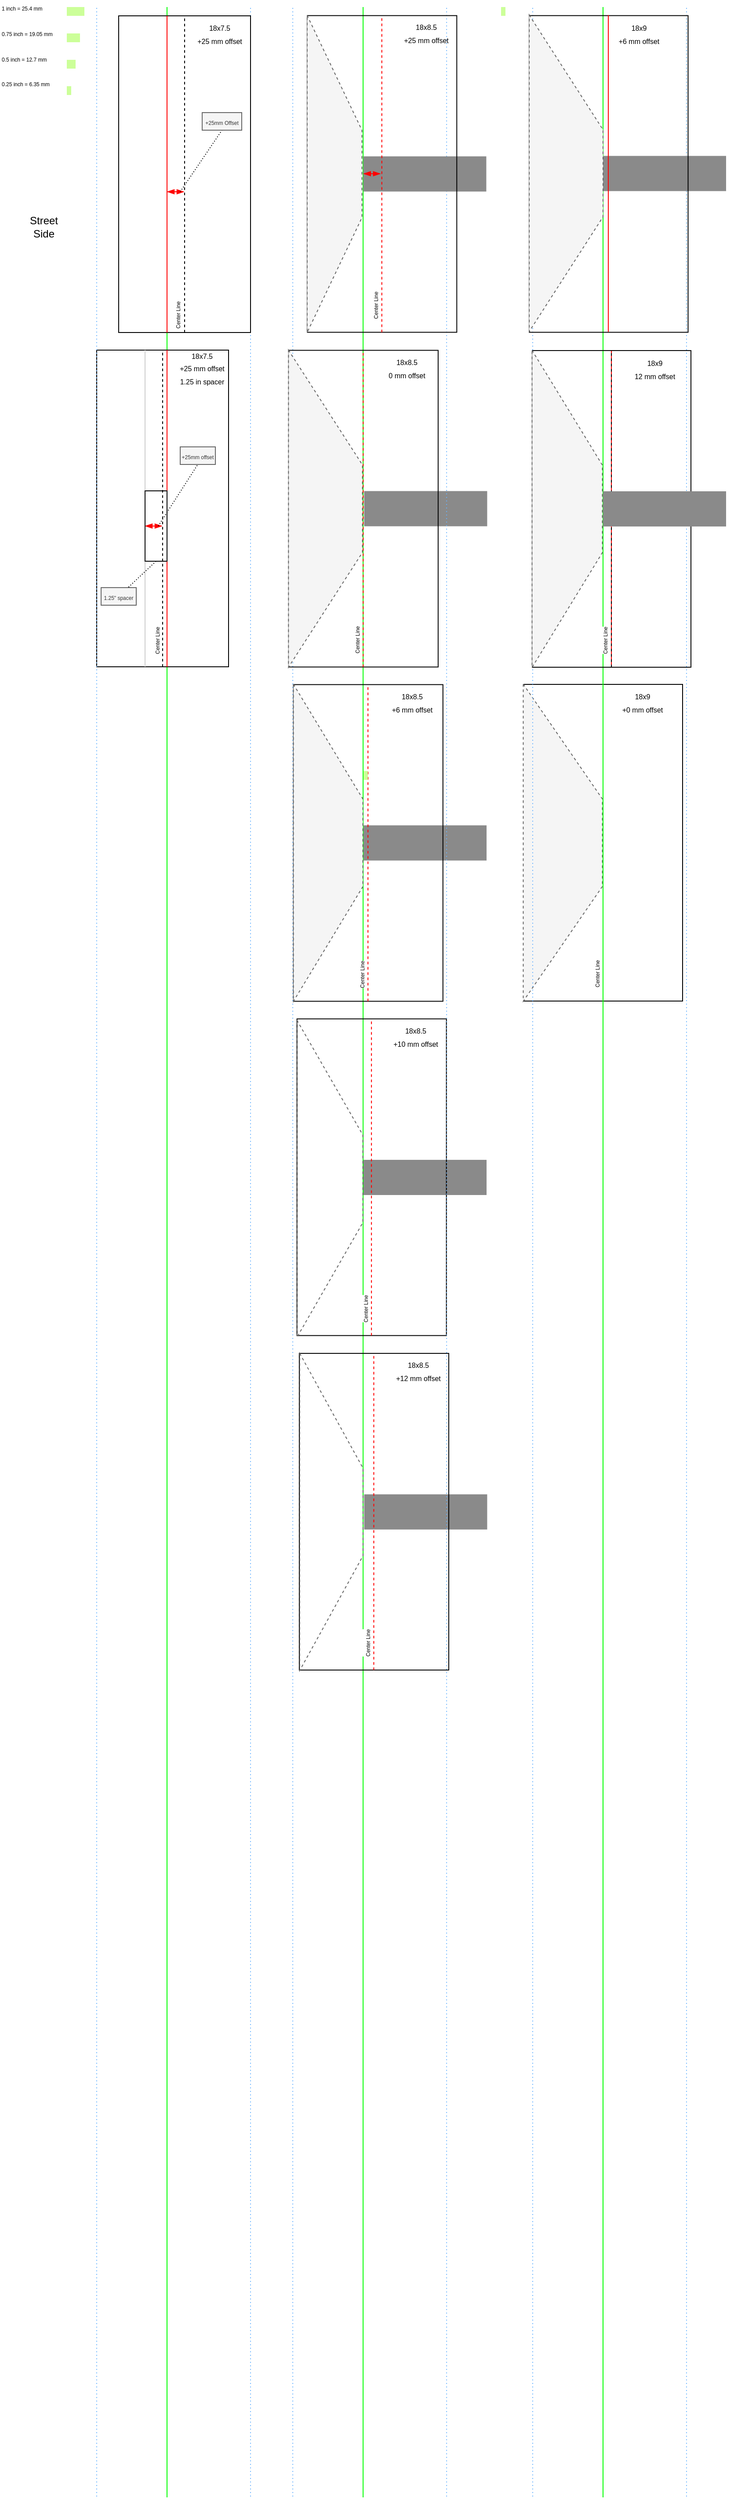 <mxfile version="14.1.2" type="github">
  <diagram id="Tl6y8K_6w0opgfWPzbH6" name="Page-1">
    <mxGraphModel dx="2386" dy="1442" grid="1" gridSize="10" guides="1" tooltips="1" connect="1" arrows="1" fold="1" page="1" pageScale="1" pageWidth="850" pageHeight="1100" math="0" shadow="0">
      <root>
        <mxCell id="0" />
        <mxCell id="1" parent="0" />
        <mxCell id="kSLrb5w7hiMMMBf14vTC-1" value="" style="rounded=0;whiteSpace=wrap;html=1;strokeWidth=1;strokeColor=none;fillColor=#8A8A8A;" vertex="1" parent="1">
          <mxGeometry x="424.23" y="560.26" width="140" height="40" as="geometry" />
        </mxCell>
        <mxCell id="kSLrb5w7hiMMMBf14vTC-2" value="" style="endArrow=none;html=1;strokeWidth=1;strokeColor=#00FF00;" edge="1" parent="1">
          <mxGeometry width="50" height="50" relative="1" as="geometry">
            <mxPoint x="200" y="2841" as="sourcePoint" />
            <mxPoint x="200" y="10" as="targetPoint" />
          </mxGeometry>
        </mxCell>
        <mxCell id="kSLrb5w7hiMMMBf14vTC-3" value="Street Side" style="text;html=1;strokeColor=none;fillColor=none;align=center;verticalAlign=middle;whiteSpace=wrap;rounded=0;" vertex="1" parent="1">
          <mxGeometry x="40" y="250" width="40" height="20" as="geometry" />
        </mxCell>
        <mxCell id="kSLrb5w7hiMMMBf14vTC-4" value="" style="group" vertex="1" connectable="0" parent="1">
          <mxGeometry x="120" y="400" width="160" height="360" as="geometry" />
        </mxCell>
        <mxCell id="kSLrb5w7hiMMMBf14vTC-5" value="" style="rounded=0;whiteSpace=wrap;html=1;" vertex="1" parent="kSLrb5w7hiMMMBf14vTC-4">
          <mxGeometry width="150" height="360" as="geometry" />
        </mxCell>
        <mxCell id="kSLrb5w7hiMMMBf14vTC-6" value="" style="endArrow=none;dashed=1;html=1;" edge="1" parent="kSLrb5w7hiMMMBf14vTC-4">
          <mxGeometry width="50" height="50" relative="1" as="geometry">
            <mxPoint x="75" y="360" as="sourcePoint" />
            <mxPoint x="75" as="targetPoint" />
          </mxGeometry>
        </mxCell>
        <mxCell id="kSLrb5w7hiMMMBf14vTC-7" value="&lt;font style=&quot;font-size: 6px&quot;&gt;Center Line&lt;/font&gt;" style="text;html=1;strokeColor=none;fillColor=none;align=center;verticalAlign=middle;whiteSpace=wrap;rounded=0;rotation=-90;" vertex="1" parent="kSLrb5w7hiMMMBf14vTC-4">
          <mxGeometry x="40" y="320" width="55" height="20" as="geometry" />
        </mxCell>
        <mxCell id="kSLrb5w7hiMMMBf14vTC-8" value="" style="endArrow=none;html=1;strokeColor=#CCCCCC;" edge="1" parent="kSLrb5w7hiMMMBf14vTC-4">
          <mxGeometry width="50" height="50" relative="1" as="geometry">
            <mxPoint x="55" y="360" as="sourcePoint" />
            <mxPoint x="55" as="targetPoint" />
          </mxGeometry>
        </mxCell>
        <mxCell id="kSLrb5w7hiMMMBf14vTC-9" value="" style="endArrow=blockThin;startArrow=blockThin;html=1;strokeColor=#FF0000;endFill=1;startFill=1;" edge="1" parent="kSLrb5w7hiMMMBf14vTC-4">
          <mxGeometry width="50" height="50" relative="1" as="geometry">
            <mxPoint x="55" y="200" as="sourcePoint" />
            <mxPoint x="74.5" y="200" as="targetPoint" />
          </mxGeometry>
        </mxCell>
        <mxCell id="kSLrb5w7hiMMMBf14vTC-10" value="" style="endArrow=none;html=1;strokeWidth=1;dashed=1;dashPattern=1 2;entryX=0.5;entryY=1;entryDx=0;entryDy=0;" edge="1" parent="kSLrb5w7hiMMMBf14vTC-4" target="kSLrb5w7hiMMMBf14vTC-11">
          <mxGeometry width="50" height="50" relative="1" as="geometry">
            <mxPoint x="70" y="200" as="sourcePoint" />
            <mxPoint x="210" y="120" as="targetPoint" />
          </mxGeometry>
        </mxCell>
        <mxCell id="kSLrb5w7hiMMMBf14vTC-11" value="&lt;font style=&quot;font-size: 6px&quot;&gt;+25mm offset&lt;/font&gt;" style="text;html=1;strokeColor=#666666;fillColor=#f5f5f5;align=center;verticalAlign=middle;whiteSpace=wrap;rounded=0;fontColor=#333333;" vertex="1" parent="kSLrb5w7hiMMMBf14vTC-4">
          <mxGeometry x="95" y="110" width="40" height="20" as="geometry" />
        </mxCell>
        <mxCell id="kSLrb5w7hiMMMBf14vTC-12" value="" style="endArrow=none;html=1;strokeColor=#FF0000;" edge="1" parent="kSLrb5w7hiMMMBf14vTC-4">
          <mxGeometry width="50" height="50" relative="1" as="geometry">
            <mxPoint x="80" y="360" as="sourcePoint" />
            <mxPoint x="80" as="targetPoint" />
          </mxGeometry>
        </mxCell>
        <mxCell id="kSLrb5w7hiMMMBf14vTC-13" value="" style="rounded=0;whiteSpace=wrap;html=1;imageHeight=24;imageWidth=20;fillColor=none;" vertex="1" parent="kSLrb5w7hiMMMBf14vTC-4">
          <mxGeometry x="55" y="160" width="25" height="80" as="geometry" />
        </mxCell>
        <mxCell id="kSLrb5w7hiMMMBf14vTC-14" value="&lt;font style=&quot;font-size: 6px&quot;&gt;1.25&quot; spacer&lt;/font&gt;" style="text;html=1;strokeColor=#666666;fillColor=#f5f5f5;align=center;verticalAlign=middle;whiteSpace=wrap;rounded=0;fontColor=#333333;" vertex="1" parent="kSLrb5w7hiMMMBf14vTC-4">
          <mxGeometry x="5" y="270" width="40" height="20" as="geometry" />
        </mxCell>
        <mxCell id="kSLrb5w7hiMMMBf14vTC-15" value="" style="endArrow=none;html=1;strokeWidth=1;dashed=1;dashPattern=1 2;exitX=0.5;exitY=1;exitDx=0;exitDy=0;" edge="1" parent="kSLrb5w7hiMMMBf14vTC-4" source="kSLrb5w7hiMMMBf14vTC-13" target="kSLrb5w7hiMMMBf14vTC-14">
          <mxGeometry width="50" height="50" relative="1" as="geometry">
            <mxPoint x="80" y="210" as="sourcePoint" />
            <mxPoint x="125.0" y="140" as="targetPoint" />
          </mxGeometry>
        </mxCell>
        <mxCell id="kSLrb5w7hiMMMBf14vTC-16" value="&lt;span style=&quot;font-size: 8px&quot;&gt;18x7.5&lt;/span&gt;&lt;br style=&quot;font-size: 8px&quot;&gt;&lt;span style=&quot;font-size: 8px&quot;&gt;+25 mm offset&lt;br&gt;1.25 in spacer&lt;br&gt;&lt;/span&gt;" style="text;html=1;strokeColor=none;fillColor=none;align=center;verticalAlign=middle;whiteSpace=wrap;rounded=0;" vertex="1" parent="kSLrb5w7hiMMMBf14vTC-4">
          <mxGeometry x="80" y="10" width="80" height="20" as="geometry" />
        </mxCell>
        <mxCell id="kSLrb5w7hiMMMBf14vTC-17" value="" style="endArrow=none;dashed=1;html=1;dashPattern=1 3;strokeWidth=1;strokeColor=#66B2FF;" edge="1" parent="1">
          <mxGeometry width="50" height="50" relative="1" as="geometry">
            <mxPoint x="295" y="2840" as="sourcePoint" />
            <mxPoint x="295" y="10" as="targetPoint" />
          </mxGeometry>
        </mxCell>
        <mxCell id="kSLrb5w7hiMMMBf14vTC-18" value="" style="endArrow=none;dashed=1;html=1;dashPattern=1 3;strokeWidth=1;strokeColor=#66B2FF;" edge="1" parent="1">
          <mxGeometry width="50" height="50" relative="1" as="geometry">
            <mxPoint x="120" y="2840" as="sourcePoint" />
            <mxPoint x="120" y="10" as="targetPoint" />
          </mxGeometry>
        </mxCell>
        <mxCell id="kSLrb5w7hiMMMBf14vTC-19" value="" style="group" vertex="1" connectable="0" parent="1">
          <mxGeometry x="590" y="840" width="230.5" height="360" as="geometry" />
        </mxCell>
        <mxCell id="kSLrb5w7hiMMMBf14vTC-20" value="" style="endArrow=none;html=1;strokeColor=#FF0000;" edge="1" parent="kSLrb5w7hiMMMBf14vTC-19">
          <mxGeometry width="50" height="50" relative="1" as="geometry">
            <mxPoint x="106" y="300" as="sourcePoint" />
            <mxPoint x="106" y="-60" as="targetPoint" />
          </mxGeometry>
        </mxCell>
        <mxCell id="kSLrb5w7hiMMMBf14vTC-21" value="" style="rounded=0;whiteSpace=wrap;html=1;fillColor=none;" vertex="1" parent="kSLrb5w7hiMMMBf14vTC-19">
          <mxGeometry x="16" y="-60" width="180.5" height="360" as="geometry" />
        </mxCell>
        <mxCell id="kSLrb5w7hiMMMBf14vTC-22" value="" style="endArrow=none;dashed=1;html=1;" edge="1" parent="kSLrb5w7hiMMMBf14vTC-19">
          <mxGeometry width="50" height="50" relative="1" as="geometry">
            <mxPoint x="106" y="300" as="sourcePoint" />
            <mxPoint x="106" y="-60" as="targetPoint" />
          </mxGeometry>
        </mxCell>
        <mxCell id="kSLrb5w7hiMMMBf14vTC-23" value="&lt;font style=&quot;font-size: 6px&quot;&gt;Center Line&lt;/font&gt;" style="edgeLabel;html=1;align=center;verticalAlign=middle;resizable=0;points=[];rotation=-90;" vertex="1" connectable="0" parent="kSLrb5w7hiMMMBf14vTC-22">
          <mxGeometry x="0.927" relative="1" as="geometry">
            <mxPoint x="-8.5" y="316.86" as="offset" />
          </mxGeometry>
        </mxCell>
        <mxCell id="kSLrb5w7hiMMMBf14vTC-24" value="&lt;font style=&quot;font-size: 8px&quot;&gt;18x9&lt;br&gt;+0 mm offset&lt;/font&gt;" style="text;html=1;strokeColor=none;fillColor=none;align=center;verticalAlign=middle;whiteSpace=wrap;rounded=0;" vertex="1" parent="kSLrb5w7hiMMMBf14vTC-19">
          <mxGeometry x="116" y="-50" width="70" height="20" as="geometry" />
        </mxCell>
        <mxCell id="kSLrb5w7hiMMMBf14vTC-25" value="" style="shape=trapezoid;perimeter=trapezoidPerimeter;whiteSpace=wrap;html=1;fixedSize=1;strokeWidth=1;rotation=90;fillColor=#f5f5f5;strokeColor=#666666;fontColor=#333333;size=130.5;dashed=1;" vertex="1" parent="kSLrb5w7hiMMMBf14vTC-19">
          <mxGeometry x="-120" y="75" width="360.5" height="90" as="geometry" />
        </mxCell>
        <mxCell id="kSLrb5w7hiMMMBf14vTC-26" value="" style="endArrow=none;html=1;strokeWidth=1;strokeColor=#00FF00;" edge="1" parent="1">
          <mxGeometry width="50" height="50" relative="1" as="geometry">
            <mxPoint x="423.06" y="2841" as="sourcePoint" />
            <mxPoint x="423.06" y="10" as="targetPoint" />
          </mxGeometry>
        </mxCell>
        <mxCell id="kSLrb5w7hiMMMBf14vTC-27" value="" style="endArrow=none;dashed=1;html=1;dashPattern=1 3;strokeWidth=1;strokeColor=#66B2FF;" edge="1" parent="1">
          <mxGeometry width="50" height="50" relative="1" as="geometry">
            <mxPoint x="343.06" y="2840" as="sourcePoint" />
            <mxPoint x="343.06" y="10" as="targetPoint" />
          </mxGeometry>
        </mxCell>
        <mxCell id="kSLrb5w7hiMMMBf14vTC-28" value="" style="rounded=0;whiteSpace=wrap;html=1;" vertex="1" parent="1">
          <mxGeometry x="145" y="20" width="150" height="360" as="geometry" />
        </mxCell>
        <mxCell id="kSLrb5w7hiMMMBf14vTC-29" value="" style="endArrow=none;dashed=1;html=1;" edge="1" parent="1">
          <mxGeometry width="50" height="50" relative="1" as="geometry">
            <mxPoint x="220" y="380" as="sourcePoint" />
            <mxPoint x="220" y="20" as="targetPoint" />
          </mxGeometry>
        </mxCell>
        <mxCell id="kSLrb5w7hiMMMBf14vTC-30" value="&lt;font style=&quot;font-size: 6px&quot;&gt;Center Line&lt;/font&gt;" style="text;html=1;strokeColor=none;fillColor=none;align=center;verticalAlign=middle;whiteSpace=wrap;rounded=0;rotation=-90;" vertex="1" parent="1">
          <mxGeometry x="191" y="350" width="40" height="20" as="geometry" />
        </mxCell>
        <mxCell id="kSLrb5w7hiMMMBf14vTC-31" value="" style="endArrow=none;html=1;strokeColor=#FF0000;" edge="1" parent="1">
          <mxGeometry width="50" height="50" relative="1" as="geometry">
            <mxPoint x="200" y="380" as="sourcePoint" />
            <mxPoint x="200" y="20" as="targetPoint" />
          </mxGeometry>
        </mxCell>
        <mxCell id="kSLrb5w7hiMMMBf14vTC-32" value="" style="endArrow=blockThin;startArrow=blockThin;html=1;strokeColor=#FF0000;endFill=1;startFill=1;" edge="1" parent="1">
          <mxGeometry width="50" height="50" relative="1" as="geometry">
            <mxPoint x="200" y="220" as="sourcePoint" />
            <mxPoint x="219.5" y="220" as="targetPoint" />
          </mxGeometry>
        </mxCell>
        <mxCell id="kSLrb5w7hiMMMBf14vTC-33" value="" style="endArrow=none;html=1;strokeWidth=1;dashed=1;dashPattern=1 2;entryX=0.5;entryY=1;entryDx=0;entryDy=0;" edge="1" parent="1" target="kSLrb5w7hiMMMBf14vTC-34">
          <mxGeometry width="50" height="50" relative="1" as="geometry">
            <mxPoint x="215" y="220" as="sourcePoint" />
            <mxPoint x="355" y="140" as="targetPoint" />
          </mxGeometry>
        </mxCell>
        <mxCell id="kSLrb5w7hiMMMBf14vTC-34" value="&lt;font style=&quot;font-size: 6px&quot;&gt;+25mm Offset&lt;/font&gt;" style="text;html=1;strokeColor=#666666;fillColor=#f5f5f5;align=center;verticalAlign=middle;whiteSpace=wrap;rounded=0;fontColor=#333333;" vertex="1" parent="1">
          <mxGeometry x="240" y="130" width="45" height="20" as="geometry" />
        </mxCell>
        <mxCell id="kSLrb5w7hiMMMBf14vTC-35" value="&lt;span style=&quot;font-size: 8px&quot;&gt;18x7.5&lt;/span&gt;&lt;br style=&quot;font-size: 8px&quot;&gt;&lt;span style=&quot;font-size: 8px&quot;&gt;+25 mm offset&lt;/span&gt;" style="text;html=1;strokeColor=none;fillColor=none;align=center;verticalAlign=middle;whiteSpace=wrap;rounded=0;" vertex="1" parent="1">
          <mxGeometry x="225" y="30" width="70" height="20" as="geometry" />
        </mxCell>
        <mxCell id="kSLrb5w7hiMMMBf14vTC-36" value="" style="rounded=0;whiteSpace=wrap;html=1;strokeWidth=1;strokeColor=none;fillColor=#8A8A8A;" vertex="1" parent="1">
          <mxGeometry x="423.52" y="1320.51" width="140" height="40" as="geometry" />
        </mxCell>
        <mxCell id="kSLrb5w7hiMMMBf14vTC-37" value="" style="rounded=0;whiteSpace=wrap;html=1;strokeWidth=1;strokeColor=none;fillColor=#8A8A8A;" vertex="1" parent="1">
          <mxGeometry x="424.23" y="1700.76" width="140" height="40" as="geometry" />
        </mxCell>
        <mxCell id="kSLrb5w7hiMMMBf14vTC-38" value="" style="group" vertex="1" connectable="0" parent="1">
          <mxGeometry x="350.52" y="1540.51" width="170" height="360.54" as="geometry" />
        </mxCell>
        <mxCell id="kSLrb5w7hiMMMBf14vTC-39" value="" style="rounded=0;whiteSpace=wrap;html=1;fillColor=none;" vertex="1" parent="kSLrb5w7hiMMMBf14vTC-38">
          <mxGeometry width="170" height="360" as="geometry" />
        </mxCell>
        <mxCell id="kSLrb5w7hiMMMBf14vTC-40" value="" style="endArrow=none;dashed=1;html=1;strokeColor=#FF0000;" edge="1" parent="kSLrb5w7hiMMMBf14vTC-38">
          <mxGeometry width="50" height="50" relative="1" as="geometry">
            <mxPoint x="84.71" y="360" as="sourcePoint" />
            <mxPoint x="84.71" as="targetPoint" />
          </mxGeometry>
        </mxCell>
        <mxCell id="kSLrb5w7hiMMMBf14vTC-41" value="&lt;font style=&quot;font-size: 6px&quot;&gt;Center Line&lt;/font&gt;" style="edgeLabel;html=1;align=center;verticalAlign=middle;resizable=0;points=[];rotation=-90;" vertex="1" connectable="0" parent="kSLrb5w7hiMMMBf14vTC-40">
          <mxGeometry x="0.927" relative="1" as="geometry">
            <mxPoint x="-8.5" y="316.86" as="offset" />
          </mxGeometry>
        </mxCell>
        <mxCell id="kSLrb5w7hiMMMBf14vTC-42" value="" style="shape=trapezoid;perimeter=trapezoidPerimeter;whiteSpace=wrap;html=1;fixedSize=1;strokeWidth=1;rotation=90;strokeColor=#666666;fontColor=#333333;size=130.5;dashed=1;fillColor=none;" vertex="1" parent="kSLrb5w7hiMMMBf14vTC-38">
          <mxGeometry x="-143.79" y="144.29" width="360.5" height="72" as="geometry" />
        </mxCell>
        <mxCell id="kSLrb5w7hiMMMBf14vTC-43" value="&lt;font style=&quot;font-size: 8px&quot;&gt;18x8.5&lt;br&gt;+12 mm offset&lt;/font&gt;" style="text;html=1;strokeColor=none;fillColor=none;align=center;verticalAlign=middle;whiteSpace=wrap;rounded=0;" vertex="1" parent="kSLrb5w7hiMMMBf14vTC-38">
          <mxGeometry x="100" y="9.75" width="70" height="20" as="geometry" />
        </mxCell>
        <mxCell id="kSLrb5w7hiMMMBf14vTC-44" value="" style="group" vertex="1" connectable="0" parent="1">
          <mxGeometry x="347.85" y="1160.26" width="170" height="360.54" as="geometry" />
        </mxCell>
        <mxCell id="kSLrb5w7hiMMMBf14vTC-45" value="" style="group" vertex="1" connectable="0" parent="kSLrb5w7hiMMMBf14vTC-44">
          <mxGeometry width="170" height="360.54" as="geometry" />
        </mxCell>
        <mxCell id="kSLrb5w7hiMMMBf14vTC-46" value="" style="rounded=0;whiteSpace=wrap;html=1;fillColor=none;" vertex="1" parent="kSLrb5w7hiMMMBf14vTC-45">
          <mxGeometry width="170" height="360" as="geometry" />
        </mxCell>
        <mxCell id="kSLrb5w7hiMMMBf14vTC-47" value="" style="endArrow=none;dashed=1;html=1;strokeColor=#FF0000;" edge="1" parent="kSLrb5w7hiMMMBf14vTC-45">
          <mxGeometry width="50" height="50" relative="1" as="geometry">
            <mxPoint x="84.71" y="360" as="sourcePoint" />
            <mxPoint x="84.71" as="targetPoint" />
          </mxGeometry>
        </mxCell>
        <mxCell id="kSLrb5w7hiMMMBf14vTC-48" value="&lt;font style=&quot;font-size: 6px&quot;&gt;Center Line&lt;/font&gt;" style="edgeLabel;html=1;align=center;verticalAlign=middle;resizable=0;points=[];rotation=-90;" vertex="1" connectable="0" parent="kSLrb5w7hiMMMBf14vTC-47">
          <mxGeometry x="0.927" relative="1" as="geometry">
            <mxPoint x="-8.5" y="316.86" as="offset" />
          </mxGeometry>
        </mxCell>
        <mxCell id="kSLrb5w7hiMMMBf14vTC-49" value="" style="shape=trapezoid;perimeter=trapezoidPerimeter;whiteSpace=wrap;html=1;fixedSize=1;strokeWidth=1;rotation=90;strokeColor=#666666;fontColor=#333333;size=130.5;dashed=1;fillColor=none;" vertex="1" parent="kSLrb5w7hiMMMBf14vTC-45">
          <mxGeometry x="-142.79" y="144.29" width="360.5" height="75" as="geometry" />
        </mxCell>
        <mxCell id="kSLrb5w7hiMMMBf14vTC-50" value="&lt;font style=&quot;font-size: 8px&quot;&gt;18x8.5&lt;br&gt;+10 mm offset&lt;/font&gt;" style="text;html=1;strokeColor=none;fillColor=none;align=center;verticalAlign=middle;whiteSpace=wrap;rounded=0;" vertex="1" parent="kSLrb5w7hiMMMBf14vTC-45">
          <mxGeometry x="100" y="9.75" width="70" height="20" as="geometry" />
        </mxCell>
        <mxCell id="kSLrb5w7hiMMMBf14vTC-51" value="" style="rounded=0;whiteSpace=wrap;html=1;strokeWidth=1;strokeColor=none;fillColor=#8A8A8A;" vertex="1" parent="1">
          <mxGeometry x="423.52" y="940.25" width="140" height="40" as="geometry" />
        </mxCell>
        <mxCell id="kSLrb5w7hiMMMBf14vTC-52" value="" style="group" vertex="1" connectable="0" parent="1">
          <mxGeometry x="343.81" y="779.84" width="170.08" height="360.5" as="geometry" />
        </mxCell>
        <mxCell id="kSLrb5w7hiMMMBf14vTC-53" value="" style="group" vertex="1" connectable="0" parent="kSLrb5w7hiMMMBf14vTC-52">
          <mxGeometry width="170.08" height="360.5" as="geometry" />
        </mxCell>
        <mxCell id="kSLrb5w7hiMMMBf14vTC-54" value="" style="rounded=0;whiteSpace=wrap;html=1;fillColor=none;" vertex="1" parent="kSLrb5w7hiMMMBf14vTC-53">
          <mxGeometry x="0.08" y="0.41" width="170" height="360" as="geometry" />
        </mxCell>
        <mxCell id="kSLrb5w7hiMMMBf14vTC-55" value="" style="endArrow=none;dashed=1;html=1;strokeColor=#FF0000;" edge="1" parent="kSLrb5w7hiMMMBf14vTC-53">
          <mxGeometry width="50" height="50" relative="1" as="geometry">
            <mxPoint x="84.79" y="360.41" as="sourcePoint" />
            <mxPoint x="84.79" y="0.41" as="targetPoint" />
          </mxGeometry>
        </mxCell>
        <mxCell id="kSLrb5w7hiMMMBf14vTC-56" value="&lt;font style=&quot;font-size: 6px&quot;&gt;Center Line&lt;/font&gt;" style="edgeLabel;html=1;align=center;verticalAlign=middle;resizable=0;points=[];rotation=-90;" vertex="1" connectable="0" parent="kSLrb5w7hiMMMBf14vTC-55">
          <mxGeometry x="0.927" relative="1" as="geometry">
            <mxPoint x="-8.5" y="316.86" as="offset" />
          </mxGeometry>
        </mxCell>
        <mxCell id="kSLrb5w7hiMMMBf14vTC-57" value="" style="shape=trapezoid;perimeter=trapezoidPerimeter;whiteSpace=wrap;html=1;fixedSize=1;strokeWidth=1;rotation=90;fillColor=#f5f5f5;strokeColor=#666666;fontColor=#333333;size=130.5;dashed=1;" vertex="1" parent="kSLrb5w7hiMMMBf14vTC-53">
          <mxGeometry x="-140.75" y="140.75" width="360.5" height="79" as="geometry" />
        </mxCell>
        <mxCell id="kSLrb5w7hiMMMBf14vTC-58" value="&lt;font style=&quot;font-size: 8px&quot;&gt;18x8.5&lt;br&gt;+6 mm offset&lt;/font&gt;" style="text;html=1;strokeColor=none;fillColor=none;align=center;verticalAlign=middle;whiteSpace=wrap;rounded=0;" vertex="1" parent="kSLrb5w7hiMMMBf14vTC-53">
          <mxGeometry x="100.08" y="10.16" width="70" height="20" as="geometry" />
        </mxCell>
        <mxCell id="kSLrb5w7hiMMMBf14vTC-59" value="" style="rounded=0;whiteSpace=wrap;html=1;strokeWidth=1;fillColor=#CCFF99;strokeColor=none;" vertex="1" parent="kSLrb5w7hiMMMBf14vTC-53">
          <mxGeometry x="79.71" y="98.67" width="5" height="10" as="geometry" />
        </mxCell>
        <mxCell id="kSLrb5w7hiMMMBf14vTC-60" value="" style="group" vertex="1" connectable="0" parent="1">
          <mxGeometry x="338.185" y="400.005" width="170.245" height="360.5" as="geometry" />
        </mxCell>
        <mxCell id="kSLrb5w7hiMMMBf14vTC-61" value="" style="group" vertex="1" connectable="0" parent="kSLrb5w7hiMMMBf14vTC-60">
          <mxGeometry width="170.245" height="360.5" as="geometry" />
        </mxCell>
        <mxCell id="kSLrb5w7hiMMMBf14vTC-62" value="" style="group" vertex="1" connectable="0" parent="kSLrb5w7hiMMMBf14vTC-61">
          <mxGeometry width="170.245" height="360.5" as="geometry" />
        </mxCell>
        <mxCell id="kSLrb5w7hiMMMBf14vTC-63" value="" style="rounded=0;whiteSpace=wrap;html=1;fillColor=none;" vertex="1" parent="kSLrb5w7hiMMMBf14vTC-62">
          <mxGeometry x="0.245" y="0.245" width="170" height="360" as="geometry" />
        </mxCell>
        <mxCell id="kSLrb5w7hiMMMBf14vTC-64" value="" style="endArrow=none;dashed=1;html=1;strokeColor=#FF0000;" edge="1" parent="kSLrb5w7hiMMMBf14vTC-62">
          <mxGeometry width="50" height="50" relative="1" as="geometry">
            <mxPoint x="84.955" y="360.245" as="sourcePoint" />
            <mxPoint x="84.955" y="0.245" as="targetPoint" />
          </mxGeometry>
        </mxCell>
        <mxCell id="kSLrb5w7hiMMMBf14vTC-65" value="&lt;font style=&quot;font-size: 6px&quot;&gt;Center Line&lt;/font&gt;" style="edgeLabel;html=1;align=center;verticalAlign=middle;resizable=0;points=[];rotation=-90;" vertex="1" connectable="0" parent="kSLrb5w7hiMMMBf14vTC-64">
          <mxGeometry x="0.927" relative="1" as="geometry">
            <mxPoint x="-8.5" y="316.86" as="offset" />
          </mxGeometry>
        </mxCell>
        <mxCell id="kSLrb5w7hiMMMBf14vTC-66" value="" style="shape=trapezoid;perimeter=trapezoidPerimeter;whiteSpace=wrap;html=1;fixedSize=1;strokeWidth=1;rotation=90;fillColor=#f5f5f5;strokeColor=#666666;fontColor=#333333;size=130.5;dashed=1;" vertex="1" parent="kSLrb5w7hiMMMBf14vTC-62">
          <mxGeometry x="-138.185" y="138.185" width="360.5" height="84.13" as="geometry" />
        </mxCell>
        <mxCell id="kSLrb5w7hiMMMBf14vTC-67" value="&lt;font style=&quot;font-size: 8px&quot;&gt;18x8.5&lt;br&gt;0 mm offset&lt;/font&gt;" style="text;html=1;strokeColor=none;fillColor=none;align=center;verticalAlign=middle;whiteSpace=wrap;rounded=0;" vertex="1" parent="kSLrb5w7hiMMMBf14vTC-62">
          <mxGeometry x="100.245" y="9.995" width="70" height="20" as="geometry" />
        </mxCell>
        <mxCell id="kSLrb5w7hiMMMBf14vTC-68" value="" style="endArrow=none;dashed=1;html=1;dashPattern=1 3;strokeWidth=1;strokeColor=#66B2FF;" edge="1" parent="1">
          <mxGeometry width="50" height="50" relative="1" as="geometry">
            <mxPoint x="518.06" y="2840" as="sourcePoint" />
            <mxPoint x="518.06" y="10" as="targetPoint" />
          </mxGeometry>
        </mxCell>
        <mxCell id="kSLrb5w7hiMMMBf14vTC-69" value="" style="endArrow=none;html=1;strokeWidth=1;strokeColor=#00FF00;" edge="1" parent="1">
          <mxGeometry width="50" height="50" relative="1" as="geometry">
            <mxPoint x="696" y="2841" as="sourcePoint" />
            <mxPoint x="696" y="10" as="targetPoint" />
          </mxGeometry>
        </mxCell>
        <mxCell id="kSLrb5w7hiMMMBf14vTC-70" value="" style="endArrow=none;dashed=1;html=1;dashPattern=1 3;strokeWidth=1;strokeColor=#66B2FF;" edge="1" parent="1">
          <mxGeometry width="50" height="50" relative="1" as="geometry">
            <mxPoint x="791" y="2840" as="sourcePoint" />
            <mxPoint x="791" y="10" as="targetPoint" />
          </mxGeometry>
        </mxCell>
        <mxCell id="kSLrb5w7hiMMMBf14vTC-71" value="" style="endArrow=none;dashed=1;html=1;dashPattern=1 3;strokeWidth=1;strokeColor=#66B2FF;" edge="1" parent="1">
          <mxGeometry width="50" height="50" relative="1" as="geometry">
            <mxPoint x="616" y="2840" as="sourcePoint" />
            <mxPoint x="616" y="10" as="targetPoint" />
          </mxGeometry>
        </mxCell>
        <mxCell id="kSLrb5w7hiMMMBf14vTC-72" value="&lt;font&gt;&lt;font style=&quot;font-size: 6px&quot;&gt;&lt;font&gt;1 inch = 25.4 mm&lt;br&gt;&lt;br&gt;0.75 inch = 19.05 mm&lt;br&gt;&lt;br&gt;0.5 inch = 12.7 mm&lt;br&gt;&lt;br&gt;0.25 inch = 6.35 mm&lt;/font&gt;&lt;br&gt;&lt;/font&gt;&lt;br&gt;&lt;/font&gt;" style="text;html=1;strokeColor=none;fillColor=none;align=left;verticalAlign=middle;whiteSpace=wrap;rounded=0;" vertex="1" parent="1">
          <mxGeometry x="10" y="30" width="120" height="59.5" as="geometry" />
        </mxCell>
        <mxCell id="kSLrb5w7hiMMMBf14vTC-73" value="" style="rounded=0;whiteSpace=wrap;html=1;strokeWidth=1;fillColor=#CCFF99;strokeColor=none;" vertex="1" parent="1">
          <mxGeometry x="86" y="10" width="20" height="10" as="geometry" />
        </mxCell>
        <mxCell id="kSLrb5w7hiMMMBf14vTC-74" value="" style="rounded=0;whiteSpace=wrap;html=1;strokeWidth=1;fillColor=#CCFF99;strokeColor=none;" vertex="1" parent="1">
          <mxGeometry x="86" y="40" width="15" height="10" as="geometry" />
        </mxCell>
        <mxCell id="kSLrb5w7hiMMMBf14vTC-75" value="" style="rounded=0;whiteSpace=wrap;html=1;strokeWidth=1;fillColor=#CCFF99;strokeColor=none;" vertex="1" parent="1">
          <mxGeometry x="86" y="70" width="10" height="10" as="geometry" />
        </mxCell>
        <mxCell id="kSLrb5w7hiMMMBf14vTC-76" value="" style="rounded=0;whiteSpace=wrap;html=1;strokeWidth=1;fillColor=#CCFF99;strokeColor=none;" vertex="1" parent="1">
          <mxGeometry x="86" y="100" width="5" height="10" as="geometry" />
        </mxCell>
        <mxCell id="kSLrb5w7hiMMMBf14vTC-77" value="" style="rounded=0;whiteSpace=wrap;html=1;strokeWidth=1;fillColor=#CCFF99;strokeColor=none;" vertex="1" parent="1">
          <mxGeometry x="580" y="10" width="5" height="10" as="geometry" />
        </mxCell>
        <mxCell id="kSLrb5w7hiMMMBf14vTC-78" value="" style="rounded=0;whiteSpace=wrap;html=1;strokeWidth=1;strokeColor=none;fillColor=#8A8A8A;" vertex="1" parent="1">
          <mxGeometry x="423.23" y="179.74" width="140" height="40" as="geometry" />
        </mxCell>
        <mxCell id="kSLrb5w7hiMMMBf14vTC-79" value="" style="group" vertex="1" connectable="0" parent="1">
          <mxGeometry x="359.41" y="19.49" width="170.24" height="360.5" as="geometry" />
        </mxCell>
        <mxCell id="kSLrb5w7hiMMMBf14vTC-80" value="" style="rounded=0;whiteSpace=wrap;html=1;fillColor=none;" vertex="1" parent="kSLrb5w7hiMMMBf14vTC-79">
          <mxGeometry x="0.24" y="0.25" width="170" height="360" as="geometry" />
        </mxCell>
        <mxCell id="kSLrb5w7hiMMMBf14vTC-81" value="" style="endArrow=none;dashed=1;html=1;strokeColor=#FF0000;" edge="1" parent="kSLrb5w7hiMMMBf14vTC-79">
          <mxGeometry width="50" height="50" relative="1" as="geometry">
            <mxPoint x="84.95" y="360.25" as="sourcePoint" />
            <mxPoint x="84.95" y="0.25" as="targetPoint" />
          </mxGeometry>
        </mxCell>
        <mxCell id="kSLrb5w7hiMMMBf14vTC-82" value="&lt;font style=&quot;font-size: 6px&quot;&gt;Center Line&lt;/font&gt;" style="edgeLabel;html=1;align=center;verticalAlign=middle;resizable=0;points=[];rotation=-90;" vertex="1" connectable="0" parent="kSLrb5w7hiMMMBf14vTC-81">
          <mxGeometry x="0.927" relative="1" as="geometry">
            <mxPoint x="-8.5" y="316.86" as="offset" />
          </mxGeometry>
        </mxCell>
        <mxCell id="kSLrb5w7hiMMMBf14vTC-83" value="" style="shape=trapezoid;perimeter=trapezoidPerimeter;whiteSpace=wrap;html=1;fixedSize=1;strokeWidth=1;rotation=90;fillColor=#f5f5f5;strokeColor=#666666;fontColor=#333333;size=130.5;dashed=1;" vertex="1" parent="kSLrb5w7hiMMMBf14vTC-79">
          <mxGeometry x="-149.095" y="149.095" width="360.5" height="62.31" as="geometry" />
        </mxCell>
        <mxCell id="kSLrb5w7hiMMMBf14vTC-84" value="&lt;font style=&quot;font-size: 8px&quot;&gt;18x8.5&lt;br&gt;+25 mm offset&lt;/font&gt;" style="text;html=1;strokeColor=none;fillColor=none;align=center;verticalAlign=middle;whiteSpace=wrap;rounded=0;" vertex="1" parent="kSLrb5w7hiMMMBf14vTC-79">
          <mxGeometry x="100.24" y="10.0" width="70" height="20" as="geometry" />
        </mxCell>
        <mxCell id="kSLrb5w7hiMMMBf14vTC-85" value="" style="endArrow=blockThin;startArrow=blockThin;html=1;strokeColor=#FF0000;endFill=1;startFill=1;" edge="1" parent="kSLrb5w7hiMMMBf14vTC-79">
          <mxGeometry width="50" height="50" relative="1" as="geometry">
            <mxPoint x="63.99" y="180.02" as="sourcePoint" />
            <mxPoint x="83.49" y="180.02" as="targetPoint" />
          </mxGeometry>
        </mxCell>
        <mxCell id="kSLrb5w7hiMMMBf14vTC-86" value="" style="rounded=0;whiteSpace=wrap;html=1;strokeWidth=1;strokeColor=none;fillColor=#8A8A8A;" vertex="1" parent="1">
          <mxGeometry x="696" y="179.24" width="140" height="40" as="geometry" />
        </mxCell>
        <mxCell id="kSLrb5w7hiMMMBf14vTC-87" value="" style="group" vertex="1" connectable="0" parent="1">
          <mxGeometry x="612" y="19" width="180.76" height="360.75" as="geometry" />
        </mxCell>
        <mxCell id="kSLrb5w7hiMMMBf14vTC-88" value="" style="rounded=0;whiteSpace=wrap;html=1;fillColor=none;" vertex="1" parent="kSLrb5w7hiMMMBf14vTC-87">
          <mxGeometry x="0.26" y="0.75" width="180.5" height="360" as="geometry" />
        </mxCell>
        <mxCell id="kSLrb5w7hiMMMBf14vTC-89" value="" style="shape=trapezoid;perimeter=trapezoidPerimeter;whiteSpace=wrap;html=1;fixedSize=1;strokeWidth=1;rotation=90;fillColor=#f5f5f5;strokeColor=#666666;fontColor=#333333;size=130.5;dashed=1;" vertex="1" parent="kSLrb5w7hiMMMBf14vTC-87">
          <mxGeometry x="-138" y="138" width="360" height="84" as="geometry" />
        </mxCell>
        <mxCell id="kSLrb5w7hiMMMBf14vTC-90" value="" style="endArrow=none;html=1;strokeColor=#FF0000;" edge="1" parent="kSLrb5w7hiMMMBf14vTC-87">
          <mxGeometry width="50" height="50" relative="1" as="geometry">
            <mxPoint x="90" y="360.24" as="sourcePoint" />
            <mxPoint x="90" y="0.24" as="targetPoint" />
          </mxGeometry>
        </mxCell>
        <mxCell id="kSLrb5w7hiMMMBf14vTC-91" value="&lt;font style=&quot;font-size: 8px&quot;&gt;18x9&lt;br&gt;+6 mm offset&lt;/font&gt;" style="text;html=1;strokeColor=none;fillColor=none;align=center;verticalAlign=middle;whiteSpace=wrap;rounded=0;" vertex="1" parent="kSLrb5w7hiMMMBf14vTC-87">
          <mxGeometry x="90.26" y="10.75" width="70" height="20" as="geometry" />
        </mxCell>
        <mxCell id="kSLrb5w7hiMMMBf14vTC-92" value="" style="group" vertex="1" connectable="0" parent="1">
          <mxGeometry x="610" y="400.51" width="234" height="360" as="geometry" />
        </mxCell>
        <mxCell id="kSLrb5w7hiMMMBf14vTC-93" value="" style="endArrow=none;html=1;strokeColor=#FF0000;" edge="1" parent="kSLrb5w7hiMMMBf14vTC-92">
          <mxGeometry width="50" height="50" relative="1" as="geometry">
            <mxPoint x="95.52" y="360" as="sourcePoint" />
            <mxPoint x="95.52" as="targetPoint" />
          </mxGeometry>
        </mxCell>
        <mxCell id="kSLrb5w7hiMMMBf14vTC-94" value="" style="rounded=0;whiteSpace=wrap;html=1;fillColor=none;" vertex="1" parent="kSLrb5w7hiMMMBf14vTC-92">
          <mxGeometry x="5.52" width="180.5" height="360" as="geometry" />
        </mxCell>
        <mxCell id="kSLrb5w7hiMMMBf14vTC-95" value="" style="endArrow=none;dashed=1;html=1;" edge="1" parent="kSLrb5w7hiMMMBf14vTC-92">
          <mxGeometry width="50" height="50" relative="1" as="geometry">
            <mxPoint x="95.52" y="360" as="sourcePoint" />
            <mxPoint x="95.52" as="targetPoint" />
          </mxGeometry>
        </mxCell>
        <mxCell id="kSLrb5w7hiMMMBf14vTC-96" value="&lt;font style=&quot;font-size: 6px&quot;&gt;Center Line&lt;/font&gt;" style="edgeLabel;html=1;align=center;verticalAlign=middle;resizable=0;points=[];rotation=-90;" vertex="1" connectable="0" parent="kSLrb5w7hiMMMBf14vTC-95">
          <mxGeometry x="0.927" relative="1" as="geometry">
            <mxPoint x="-8.5" y="316.86" as="offset" />
          </mxGeometry>
        </mxCell>
        <mxCell id="kSLrb5w7hiMMMBf14vTC-97" value="&lt;font style=&quot;font-size: 8px&quot;&gt;18x9&lt;br&gt;12 mm offset&lt;/font&gt;" style="text;html=1;strokeColor=none;fillColor=none;align=center;verticalAlign=middle;whiteSpace=wrap;rounded=0;" vertex="1" parent="kSLrb5w7hiMMMBf14vTC-92">
          <mxGeometry x="109.52" y="10" width="70" height="20" as="geometry" />
        </mxCell>
        <mxCell id="kSLrb5w7hiMMMBf14vTC-98" value="" style="shape=trapezoid;perimeter=trapezoidPerimeter;whiteSpace=wrap;html=1;fixedSize=1;strokeWidth=1;rotation=90;fillColor=#f5f5f5;strokeColor=#666666;fontColor=#333333;size=130.5;dashed=1;" vertex="1" parent="kSLrb5w7hiMMMBf14vTC-92">
          <mxGeometry x="-135" y="139.98" width="360.5" height="80" as="geometry" />
        </mxCell>
        <mxCell id="kSLrb5w7hiMMMBf14vTC-99" value="" style="rounded=0;whiteSpace=wrap;html=1;strokeWidth=1;strokeColor=none;fillColor=#8A8A8A;" vertex="1" parent="kSLrb5w7hiMMMBf14vTC-92">
          <mxGeometry x="86" y="160" width="140" height="40" as="geometry" />
        </mxCell>
      </root>
    </mxGraphModel>
  </diagram>
</mxfile>

